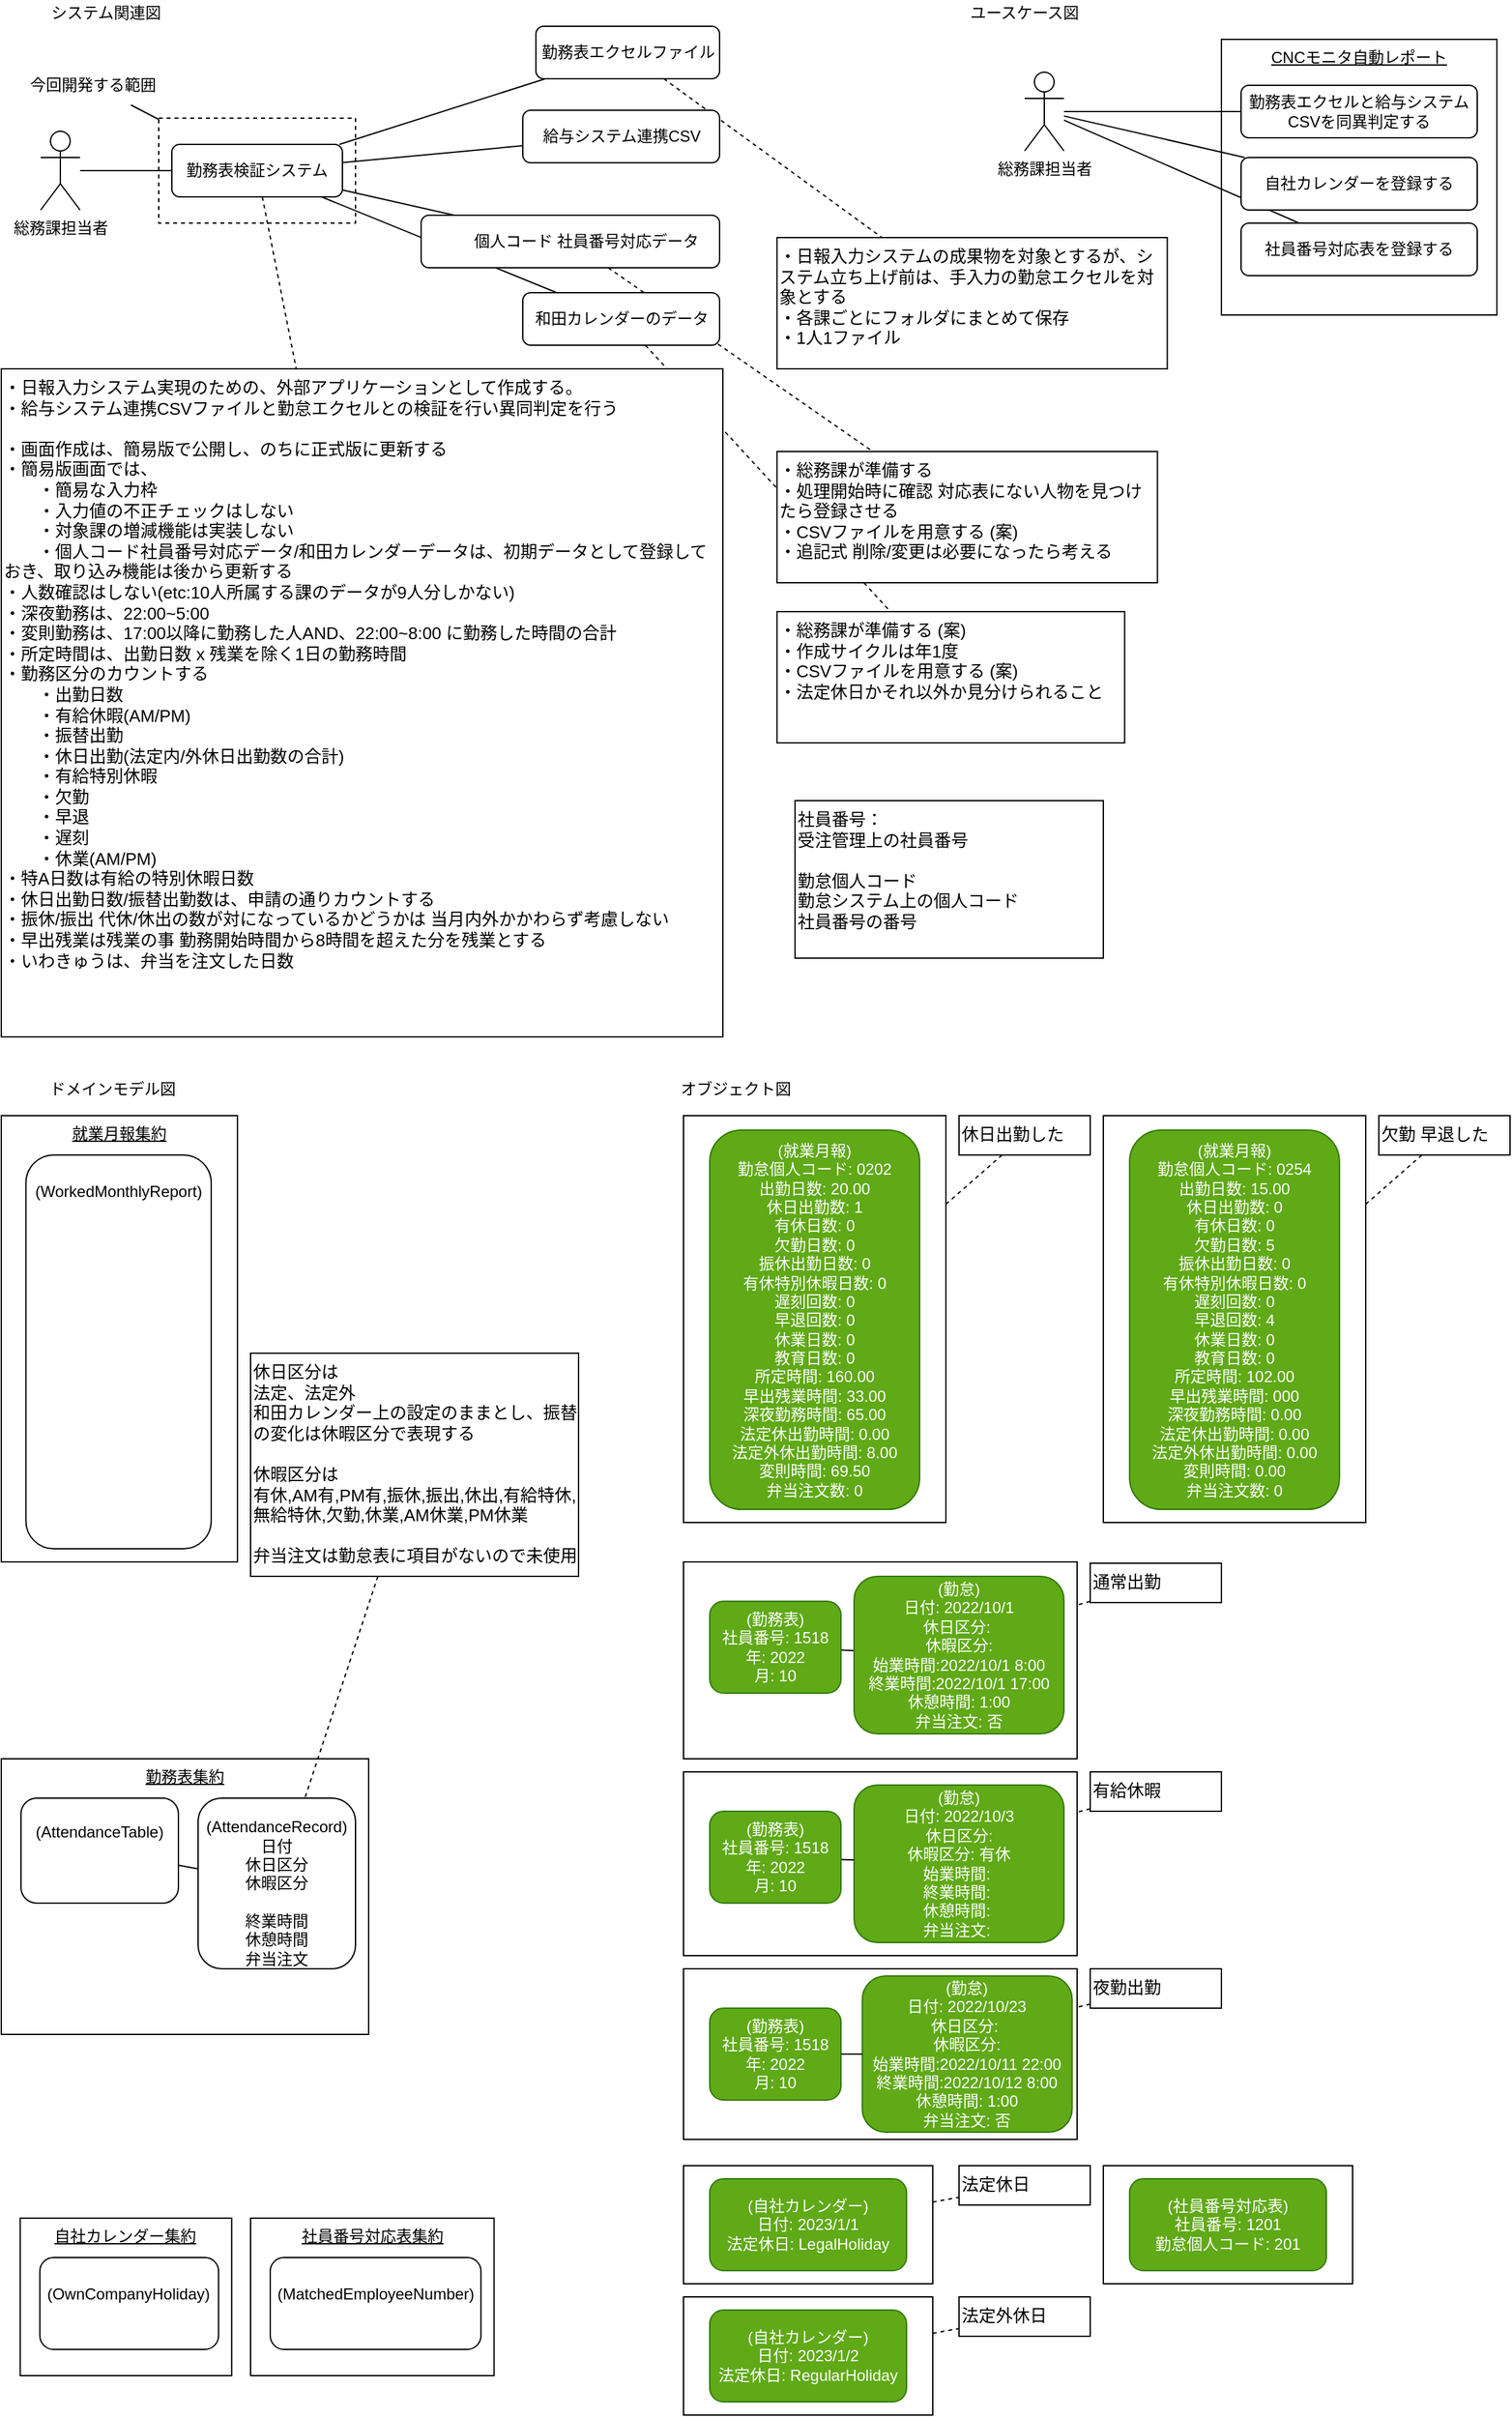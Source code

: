 <mxfile>
    <diagram id="RzdB1_ECVK01WcsdOi-J" name="sodo">
        <mxGraphModel dx="1374" dy="785" grid="1" gridSize="10" guides="1" tooltips="1" connect="1" arrows="1" fold="1" page="1" pageScale="1" pageWidth="1169" pageHeight="827" background="none" math="0" shadow="0">
            <root>
                <mxCell id="0"/>
                <mxCell id="1" parent="0"/>
                <mxCell id="539" value="&lt;u&gt;勤務表集約&lt;/u&gt;" style="rounded=0;whiteSpace=wrap;html=1;verticalAlign=top;" parent="1" vertex="1">
                    <mxGeometry x="10" y="1360" width="280" height="210" as="geometry"/>
                </mxCell>
                <mxCell id="534" value="" style="rounded=0;whiteSpace=wrap;html=1;fontSize=16;" parent="1" vertex="1">
                    <mxGeometry x="530" y="1370" width="300" height="140" as="geometry"/>
                </mxCell>
                <mxCell id="530" value="" style="rounded=0;whiteSpace=wrap;html=1;fontSize=16;" parent="1" vertex="1">
                    <mxGeometry x="530" y="1210" width="300" height="150" as="geometry"/>
                </mxCell>
                <mxCell id="IUCaD1viUXP5vsJWslPz-526" value="" style="rounded=0;whiteSpace=wrap;html=1;fontSize=16;" parent="1" vertex="1">
                    <mxGeometry x="530" y="870" width="200" height="310" as="geometry"/>
                </mxCell>
                <mxCell id="363" value="&lt;u&gt;就業月報集約&lt;/u&gt;" style="rounded=0;whiteSpace=wrap;html=1;verticalAlign=top;" parent="1" vertex="1">
                    <mxGeometry x="10" y="870" width="180" height="340" as="geometry"/>
                </mxCell>
                <mxCell id="240" value="&lt;u&gt;CNCモニタ自動レポート&lt;/u&gt;" style="rounded=0;whiteSpace=wrap;html=1;verticalAlign=top;" parent="1" vertex="1">
                    <mxGeometry x="940" y="50" width="210" height="210" as="geometry"/>
                </mxCell>
                <mxCell id="164" style="edgeStyle=none;html=1;fontColor=#FF0000;endArrow=none;endFill=0;dashed=1;startArrow=none;" parent="1" source="5" target="158" edge="1">
                    <mxGeometry relative="1" as="geometry"/>
                </mxCell>
                <mxCell id="459" style="edgeStyle=none;html=1;endArrow=none;endFill=0;" parent="1" source="5" target="451" edge="1">
                    <mxGeometry relative="1" as="geometry"/>
                </mxCell>
                <mxCell id="121" value="" style="rounded=0;whiteSpace=wrap;html=1;fillColor=none;dashed=1;" parent="1" vertex="1">
                    <mxGeometry x="130" y="110" width="150" height="80" as="geometry"/>
                </mxCell>
                <mxCell id="2" value="システム関連図" style="text;html=1;strokeColor=none;fillColor=none;align=center;verticalAlign=middle;whiteSpace=wrap;rounded=0;" parent="1" vertex="1">
                    <mxGeometry x="40" y="20" width="100" height="20" as="geometry"/>
                </mxCell>
                <mxCell id="248" style="edgeStyle=none;html=1;endArrow=none;endFill=0;" parent="1" source="5" target="249" edge="1">
                    <mxGeometry relative="1" as="geometry">
                        <mxPoint x="115" y="150" as="targetPoint"/>
                    </mxGeometry>
                </mxCell>
                <mxCell id="254" style="edgeStyle=none;html=1;fontColor=#009900;endArrow=none;endFill=0;" parent="1" source="5" target="253" edge="1">
                    <mxGeometry relative="1" as="geometry"/>
                </mxCell>
                <mxCell id="518" style="edgeStyle=none;html=1;endArrow=none;endFill=0;" parent="1" source="5" target="517" edge="1">
                    <mxGeometry relative="1" as="geometry"/>
                </mxCell>
                <mxCell id="524" style="edgeStyle=none;html=1;fontSize=13;fontColor=#FF0000;endArrow=none;endFill=0;" parent="1" source="5" target="523" edge="1">
                    <mxGeometry relative="1" as="geometry"/>
                </mxCell>
                <mxCell id="5" value="勤務表検証システム" style="rounded=1;whiteSpace=wrap;html=1;" parent="1" vertex="1">
                    <mxGeometry x="140" y="130" width="130" height="40" as="geometry"/>
                </mxCell>
                <mxCell id="21" value="ユースケース図" style="text;html=1;strokeColor=none;fillColor=none;align=center;verticalAlign=middle;whiteSpace=wrap;rounded=0;" parent="1" vertex="1">
                    <mxGeometry x="740" y="20" width="100" height="20" as="geometry"/>
                </mxCell>
                <mxCell id="33" value="ドメインモデル図" style="text;html=1;strokeColor=none;fillColor=none;align=center;verticalAlign=middle;whiteSpace=wrap;rounded=0;" parent="1" vertex="1">
                    <mxGeometry x="40" y="840" width="110" height="20" as="geometry"/>
                </mxCell>
                <mxCell id="123" style="edgeStyle=none;html=1;endArrow=none;endFill=0;" parent="1" source="122" target="121" edge="1">
                    <mxGeometry relative="1" as="geometry"/>
                </mxCell>
                <mxCell id="122" value="今回開発する範囲" style="text;html=1;strokeColor=none;fillColor=none;align=center;verticalAlign=middle;whiteSpace=wrap;rounded=0;" parent="1" vertex="1">
                    <mxGeometry x="10" y="70" width="140" height="30" as="geometry"/>
                </mxCell>
                <mxCell id="260" style="edgeStyle=none;html=1;fontColor=#009900;endArrow=none;endFill=0;" parent="1" source="238" target="259" edge="1">
                    <mxGeometry relative="1" as="geometry"/>
                </mxCell>
                <mxCell id="546" style="edgeStyle=none;html=1;endArrow=none;endFill=0;" parent="1" source="238" target="544" edge="1">
                    <mxGeometry relative="1" as="geometry"/>
                </mxCell>
                <mxCell id="547" style="edgeStyle=none;html=1;endArrow=none;endFill=0;" parent="1" source="238" target="545" edge="1">
                    <mxGeometry relative="1" as="geometry"/>
                </mxCell>
                <mxCell id="238" value="総務課担当者&lt;br&gt;" style="shape=umlActor;verticalLabelPosition=bottom;verticalAlign=top;html=1;outlineConnect=0;" parent="1" vertex="1">
                    <mxGeometry x="790" y="75" width="30" height="60" as="geometry"/>
                </mxCell>
                <mxCell id="249" value="総務課担当者" style="shape=umlActor;verticalLabelPosition=bottom;verticalAlign=top;html=1;outlineConnect=0;" parent="1" vertex="1">
                    <mxGeometry x="40" y="120" width="30" height="60" as="geometry"/>
                </mxCell>
                <mxCell id="520" style="edgeStyle=none;html=1;fontSize=12;endArrow=none;endFill=0;dashed=1;" parent="1" source="253" target="519" edge="1">
                    <mxGeometry relative="1" as="geometry"/>
                </mxCell>
                <mxCell id="259" value="勤務表エクセルと給与システムCSVを同異判定する" style="rounded=1;whiteSpace=wrap;html=1;" parent="1" vertex="1">
                    <mxGeometry x="955" y="85" width="180" height="40" as="geometry"/>
                </mxCell>
                <mxCell id="372" value="オブジェクト図" style="text;html=1;strokeColor=none;fillColor=none;align=center;verticalAlign=middle;whiteSpace=wrap;rounded=0;" parent="1" vertex="1">
                    <mxGeometry x="520" y="840" width="100" height="20" as="geometry"/>
                </mxCell>
                <mxCell id="522" style="edgeStyle=none;html=1;dashed=1;fontSize=12;endArrow=none;endFill=0;" parent="1" source="451" target="521" edge="1">
                    <mxGeometry relative="1" as="geometry"/>
                </mxCell>
                <mxCell id="451" value="勤務表エクセルファイル" style="rounded=1;whiteSpace=wrap;html=1;" parent="1" vertex="1">
                    <mxGeometry x="417.5" y="40" width="140" height="40" as="geometry"/>
                </mxCell>
                <mxCell id="465" value="(就業月報)&lt;br&gt;勤怠個人コード: 0202&lt;br&gt;出勤日数: 20.00&lt;br&gt;休日出勤数: 1&lt;br&gt;有休日数: 0&lt;br&gt;欠勤日数: 0&lt;br&gt;振休出勤日数: 0&lt;br&gt;有休特別休暇日数: 0&lt;br&gt;遅刻回数: 0&lt;br&gt;早退回数: 0&lt;br&gt;休業日数: 0&lt;br&gt;教育日数: 0&lt;br&gt;所定時間: 160.00&lt;br&gt;早出残業時間: 33.00&lt;br&gt;深夜勤務時間: 65.00&lt;br&gt;法定休出勤時間: 0.00&lt;br&gt;法定外休出勤時間: 8.00&lt;br&gt;変則時間: 69.50&lt;br&gt;弁当注文数: 0" style="rounded=1;whiteSpace=wrap;html=1;verticalAlign=middle;align=center;fillColor=#60a917;strokeColor=#2D7600;fontColor=#ffffff;" parent="1" vertex="1">
                    <mxGeometry x="550" y="881" width="160" height="289" as="geometry"/>
                </mxCell>
                <mxCell id="513" value="&lt;span style=&quot;color: rgb(255 , 255 , 255)&quot;&gt;&lt;u&gt;就業月報&lt;/u&gt;&lt;/span&gt;&lt;br&gt;(WorkedMonthlyReport&lt;span&gt;)&lt;/span&gt;&lt;br style=&quot;color: rgb(255 , 255 , 255)&quot;&gt;&lt;span style=&quot;color: rgb(255 , 255 , 255)&quot;&gt;勤怠個人コード&lt;/span&gt;&lt;br style=&quot;color: rgb(255 , 255 , 255)&quot;&gt;&lt;span style=&quot;color: rgb(255 , 255 , 255)&quot;&gt;出勤日数&lt;/span&gt;&lt;br style=&quot;color: rgb(255 , 255 , 255)&quot;&gt;&lt;span style=&quot;color: rgb(255 , 255 , 255)&quot;&gt;休日出勤数&lt;/span&gt;&lt;br style=&quot;color: rgb(255 , 255 , 255)&quot;&gt;&lt;span style=&quot;color: rgb(255 , 255 , 255)&quot;&gt;有休日数&lt;/span&gt;&lt;br style=&quot;color: rgb(255 , 255 , 255)&quot;&gt;&lt;span style=&quot;color: rgb(255 , 255 , 255)&quot;&gt;欠勤日数&lt;/span&gt;&lt;br style=&quot;color: rgb(255 , 255 , 255)&quot;&gt;&lt;span style=&quot;color: rgb(255 , 255 , 255)&quot;&gt;振休出勤日数&lt;/span&gt;&lt;br style=&quot;color: rgb(255 , 255 , 255)&quot;&gt;&lt;span style=&quot;color: rgb(255 , 255 , 255)&quot;&gt;有休特別休暇日数&lt;/span&gt;&lt;br style=&quot;color: rgb(255 , 255 , 255)&quot;&gt;&lt;span style=&quot;color: rgb(255 , 255 , 255)&quot;&gt;遅刻回数&lt;/span&gt;&lt;br style=&quot;color: rgb(255 , 255 , 255)&quot;&gt;&lt;span style=&quot;color: rgb(255 , 255 , 255)&quot;&gt;早退回数&lt;/span&gt;&lt;br style=&quot;color: rgb(255 , 255 , 255)&quot;&gt;&lt;span style=&quot;color: rgb(255 , 255 , 255)&quot;&gt;休業日数&lt;/span&gt;&lt;br style=&quot;color: rgb(255 , 255 , 255)&quot;&gt;&lt;span style=&quot;color: rgb(255 , 255 , 255)&quot;&gt;教育日数&lt;/span&gt;&lt;br style=&quot;color: rgb(255 , 255 , 255)&quot;&gt;&lt;span style=&quot;color: rgb(255 , 255 , 255)&quot;&gt;所定時間&lt;/span&gt;&lt;br style=&quot;color: rgb(255 , 255 , 255)&quot;&gt;&lt;span style=&quot;color: rgb(255 , 255 , 255)&quot;&gt;早出残業時間&lt;/span&gt;&lt;br style=&quot;color: rgb(255 , 255 , 255)&quot;&gt;&lt;span style=&quot;color: rgb(255 , 255 , 255)&quot;&gt;深夜勤務時間&lt;/span&gt;&lt;br style=&quot;color: rgb(255 , 255 , 255)&quot;&gt;&lt;span style=&quot;color: rgb(255 , 255 , 255)&quot;&gt;法定休出勤時間&lt;/span&gt;&lt;br style=&quot;color: rgb(255 , 255 , 255)&quot;&gt;&lt;span style=&quot;color: rgb(255 , 255 , 255)&quot;&gt;法定外休出勤時間&lt;/span&gt;&lt;br style=&quot;color: rgb(255 , 255 , 255)&quot;&gt;&lt;span style=&quot;color: rgb(255 , 255 , 255)&quot;&gt;変則時間&lt;/span&gt;&lt;br style=&quot;color: rgb(255 , 255 , 255)&quot;&gt;&lt;span style=&quot;color: rgb(255 , 255 , 255)&quot;&gt;弁当注文数&lt;/span&gt;" style="rounded=1;whiteSpace=wrap;html=1;verticalAlign=middle;align=center;" parent="1" vertex="1">
                    <mxGeometry x="28.76" y="900" width="141.24" height="300" as="geometry"/>
                </mxCell>
                <mxCell id="517" value="給与システム連携CSV" style="rounded=1;whiteSpace=wrap;html=1;" parent="1" vertex="1">
                    <mxGeometry x="407.5" y="104" width="150" height="40" as="geometry"/>
                </mxCell>
                <mxCell id="526" style="edgeStyle=none;html=1;fontSize=13;fontColor=#FF0000;endArrow=none;endFill=0;dashed=1;" parent="1" source="523" target="525" edge="1">
                    <mxGeometry relative="1" as="geometry"/>
                </mxCell>
                <mxCell id="523" value="&lt;span style=&quot;color: rgb(255 , 255 , 255)&quot;&gt;勤怠&lt;/span&gt;個人コード 社員番号対応データ" style="rounded=1;whiteSpace=wrap;html=1;" parent="1" vertex="1">
                    <mxGeometry x="330" y="184" width="227.5" height="40" as="geometry"/>
                </mxCell>
                <mxCell id="525" value="&lt;span style=&quot;font-size: 13px&quot;&gt;・総務課が準備する&lt;br&gt;&lt;/span&gt;・処理開始時に確認 対応表にない人物を見つけたら登録させる&lt;br&gt;&lt;span style=&quot;font-size: 13px&quot;&gt;・CSVファイルを用意する (案)&lt;br&gt;・追記式 削除/変更は必要になったら考える&lt;br style=&quot;font-size: 13px&quot;&gt;&lt;/span&gt;" style="rounded=0;whiteSpace=wrap;html=1;align=left;verticalAlign=top;fontSize=13;" parent="1" vertex="1">
                    <mxGeometry x="601.25" y="364" width="290" height="100" as="geometry"/>
                </mxCell>
                <mxCell id="519" value="&lt;span style=&quot;font-size: 13px&quot;&gt;・総務課が準備する&lt;/span&gt;&amp;nbsp;(案)&lt;span style=&quot;font-size: 13px&quot;&gt;&lt;br style=&quot;font-size: 13px&quot;&gt;・作成サイクルは年1度&lt;br style=&quot;font-size: 13px&quot;&gt;&lt;/span&gt;&lt;span style=&quot;font-size: 13px&quot;&gt;・CSVファイルを用意する (案)&lt;br&gt;・法定休日かそれ以外か見分けられること&lt;br style=&quot;font-size: 13px&quot;&gt;&lt;/span&gt;" style="rounded=0;whiteSpace=wrap;html=1;align=left;verticalAlign=top;fontSize=13;" parent="1" vertex="1">
                    <mxGeometry x="601.25" y="486" width="265" height="100" as="geometry"/>
                </mxCell>
                <mxCell id="253" value="和田カレンダーのデータ" style="rounded=1;whiteSpace=wrap;html=1;" parent="1" vertex="1">
                    <mxGeometry x="407.5" y="243" width="150" height="40" as="geometry"/>
                </mxCell>
                <mxCell id="158" value="&lt;span style=&quot;font-size: 13px&quot;&gt;・日報入力システム実現のための、外部アプリケーションとして作成する。&lt;br style=&quot;font-size: 13px&quot;&gt;&lt;/span&gt;&lt;span style=&quot;font-size: 13px&quot;&gt;・給与システム連携CSVファイルと勤怠エクセルとの検証を行い&lt;/span&gt;異同&lt;span style=&quot;font-size: 13px&quot;&gt;判定を行う&lt;br&gt;&lt;br&gt;・画面作成は、簡易版で公開し、のちに正式版に更新する&lt;br&gt;・簡易版画面では、&lt;br&gt;&lt;/span&gt;&lt;span&gt;&lt;/span&gt;　　・簡易な&lt;span style=&quot;font-size: 13px&quot;&gt;入力枠&lt;br&gt;&lt;span&gt;&lt;/span&gt;　　・入力値の不正チェックはしない&lt;br&gt;&lt;span&gt;&lt;/span&gt;　　・対象課の増減機能は実装しない&lt;br&gt;　　・個人コード社員番号対応データ/和田カレンダーデータは、初期データとして登録しておき、取り込み機能は後から更新する&lt;br&gt;・人数確認&lt;/span&gt;はしない&lt;span style=&quot;font-size: 13px&quot;&gt;(etc:10人所属する課のデータが9人分しかない)&lt;br&gt;・深夜勤務は、22:00~5:00&lt;br&gt;・変則勤務は、17:00以降に勤務した人AND、22:00~8:00 に勤務した時間の合計&lt;br&gt;・所定時間は、出勤日数 x 残業を除く1日の勤務時間&lt;br&gt;&lt;font&gt;・勤務区分のカウントする&lt;br&gt;　　・出勤日数&lt;br&gt;　　・有給休暇(AM/PM)&lt;br&gt;　　・振替出勤&lt;br&gt;　　・休日出勤(&lt;/font&gt;&lt;/span&gt;法定内/外休日出勤数の合計&lt;span style=&quot;font-size: 13px&quot;&gt;&lt;font&gt;)&lt;br&gt;　　・有給特別休暇&lt;br&gt;　　・欠勤&lt;br&gt;　　・早退&lt;br&gt;　　・遅刻&lt;br&gt;　　・休業&lt;/font&gt;&lt;/span&gt;(AM/PM)&lt;span style=&quot;font-size: 13px&quot;&gt;&lt;font&gt;&lt;br&gt;・特A日数は有給の特別休暇日数&lt;br&gt;・休日出勤日数/振替出勤数は、申請の通りカウントする&lt;br&gt;・振休/振出 代休/休出の数が対になっているかどうかは 当月内外かかわらず考慮しない&lt;br&gt;・早出残業は残業の事 勤務開始時間から8時間を超えた分を残業とする&lt;br&gt;・いわきゅうは、弁当を注文した日数&lt;/font&gt;&lt;br style=&quot;font-size: 13px&quot;&gt;&lt;/span&gt;" style="rounded=0;whiteSpace=wrap;html=1;align=left;verticalAlign=top;fontSize=13;fontColor=default;" parent="1" vertex="1">
                    <mxGeometry x="10" y="301" width="550" height="509" as="geometry"/>
                </mxCell>
                <mxCell id="521" value="&lt;span style=&quot;font-size: 13px;&quot;&gt;・日報入力システムの成果物を対象とするが、システム立ち上げ前は、手入力の勤怠エクセルを対象とする&lt;br style=&quot;font-size: 13px;&quot;&gt;&lt;/span&gt;・各課ごとにフォルダにまとめて保存&lt;br style=&quot;font-size: 13px;&quot;&gt;・1人1ファイル" style="rounded=0;whiteSpace=wrap;html=1;align=left;verticalAlign=top;fontSize=13;" parent="1" vertex="1">
                    <mxGeometry x="601.25" y="201" width="297.5" height="100" as="geometry"/>
                </mxCell>
                <mxCell id="IUCaD1viUXP5vsJWslPz-528" style="html=1;fontSize=16;dashed=1;endArrow=none;endFill=0;" parent="1" source="IUCaD1viUXP5vsJWslPz-527" target="IUCaD1viUXP5vsJWslPz-526" edge="1">
                    <mxGeometry relative="1" as="geometry"/>
                </mxCell>
                <mxCell id="IUCaD1viUXP5vsJWslPz-527" value="&lt;span style=&quot;font-size: 13px&quot;&gt;休日出勤した&lt;br style=&quot;font-size: 13px&quot;&gt;&lt;/span&gt;" style="rounded=0;whiteSpace=wrap;html=1;align=left;verticalAlign=top;fontSize=13;spacing=2;" parent="1" vertex="1">
                    <mxGeometry x="740" y="870" width="100" height="30" as="geometry"/>
                </mxCell>
                <mxCell id="IUCaD1viUXP5vsJWslPz-529" value="&lt;span style=&quot;font-size: 13px&quot;&gt;欠勤 早退した&lt;br style=&quot;font-size: 13px&quot;&gt;&lt;/span&gt;" style="rounded=0;whiteSpace=wrap;html=1;align=left;verticalAlign=top;fontSize=13;spacing=2;" parent="1" vertex="1">
                    <mxGeometry x="1060" y="870" width="100" height="30" as="geometry"/>
                </mxCell>
                <mxCell id="IUCaD1viUXP5vsJWslPz-530" value="" style="rounded=0;whiteSpace=wrap;html=1;fontSize=16;" parent="1" vertex="1">
                    <mxGeometry x="850" y="870" width="200" height="310" as="geometry"/>
                </mxCell>
                <mxCell id="IUCaD1viUXP5vsJWslPz-531" value="(就業月報)&lt;br&gt;勤怠個人コード: 0254&lt;br&gt;出勤日数: 15.00&lt;br&gt;休日出勤数: 0&lt;br&gt;有休日数: 0&lt;br&gt;欠勤日数: 5&lt;br&gt;振休出勤日数: 0&lt;br&gt;有休特別休暇日数: 0&lt;br&gt;遅刻回数: 0&lt;br&gt;早退回数: 4&lt;br&gt;休業日数: 0&lt;br&gt;教育日数: 0&lt;br&gt;所定時間: 102.00&lt;br&gt;早出残業時間: 000&lt;br&gt;深夜勤務時間: 0.00&lt;br&gt;法定休出勤時間: 0.00&lt;br&gt;法定外休出勤時間: 0.00&lt;br&gt;変則時間: 0.00&lt;br&gt;弁当注文数: 0" style="rounded=1;whiteSpace=wrap;html=1;verticalAlign=middle;align=center;fillColor=#60a917;strokeColor=#2D7600;fontColor=#ffffff;" parent="1" vertex="1">
                    <mxGeometry x="870" y="881" width="160" height="289" as="geometry"/>
                </mxCell>
                <mxCell id="IUCaD1viUXP5vsJWslPz-532" style="html=1;fontSize=16;dashed=1;endArrow=none;endFill=0;" parent="1" source="IUCaD1viUXP5vsJWslPz-529" target="IUCaD1viUXP5vsJWslPz-530" edge="1">
                    <mxGeometry relative="1" as="geometry"/>
                </mxCell>
                <mxCell id="553" style="edgeStyle=none;html=1;endArrow=none;endFill=0;" parent="1" source="527" target="551" edge="1">
                    <mxGeometry relative="1" as="geometry"/>
                </mxCell>
                <mxCell id="527" value="&lt;font color=&quot;#ffffff&quot;&gt;&lt;u&gt;勤務表&lt;/u&gt;&lt;/font&gt;&lt;br&gt;(AttendanceTable&lt;span&gt;)&lt;/span&gt;&lt;br style=&quot;color: rgb(255 , 255 , 255)&quot;&gt;&lt;span style=&quot;color: rgb(255 , 255 , 255)&quot;&gt;社員番号&lt;br&gt;年&lt;br&gt;月&lt;/span&gt;" style="rounded=1;whiteSpace=wrap;html=1;verticalAlign=middle;align=center;" parent="1" vertex="1">
                    <mxGeometry x="25" y="1390" width="120" height="80" as="geometry"/>
                </mxCell>
                <mxCell id="557" style="edgeStyle=none;html=1;endArrow=none;endFill=0;" parent="1" source="528" target="555" edge="1">
                    <mxGeometry relative="1" as="geometry"/>
                </mxCell>
                <mxCell id="528" value="(勤務表)&lt;br&gt;社員番号: 1518&lt;br&gt;年: 2022&lt;br&gt;月: 10" style="rounded=1;whiteSpace=wrap;html=1;verticalAlign=middle;align=center;fillColor=#60a917;strokeColor=#2D7600;fontColor=#ffffff;" parent="1" vertex="1">
                    <mxGeometry x="550" y="1240" width="100" height="70" as="geometry"/>
                </mxCell>
                <mxCell id="533" style="edgeStyle=none;html=1;dashed=1;endArrow=none;endFill=0;" parent="1" source="531" target="530" edge="1">
                    <mxGeometry relative="1" as="geometry"/>
                </mxCell>
                <mxCell id="531" value="&lt;span style=&quot;font-size: 13px&quot;&gt;通常出勤&lt;br style=&quot;font-size: 13px&quot;&gt;&lt;/span&gt;" style="rounded=0;whiteSpace=wrap;html=1;align=left;verticalAlign=top;fontSize=13;spacing=2;" parent="1" vertex="1">
                    <mxGeometry x="840" y="1211" width="100" height="30" as="geometry"/>
                </mxCell>
                <mxCell id="535" style="edgeStyle=none;html=1;dashed=1;endArrow=none;endFill=0;" parent="1" source="536" target="534" edge="1">
                    <mxGeometry relative="1" as="geometry"/>
                </mxCell>
                <mxCell id="536" value="&lt;span style=&quot;font-size: 13px&quot;&gt;有給休暇&lt;br style=&quot;font-size: 13px&quot;&gt;&lt;/span&gt;" style="rounded=0;whiteSpace=wrap;html=1;align=left;verticalAlign=top;fontSize=13;spacing=2;" parent="1" vertex="1">
                    <mxGeometry x="840" y="1370" width="100" height="30" as="geometry"/>
                </mxCell>
                <mxCell id="538" style="edgeStyle=none;html=1;dashed=1;endArrow=none;endFill=0;" parent="1" source="537" target="551" edge="1">
                    <mxGeometry relative="1" as="geometry"/>
                </mxCell>
                <mxCell id="537" value="休日区分は&lt;br&gt;法定、法定外&lt;br&gt;和田カレンダー上の設定のままとし、振替の変化は休暇区分で表現する&lt;br&gt;&lt;br&gt;休暇区分は&lt;br&gt;有休,AM有,PM有,振休,振出,休出,有給特休,無給特休,欠勤,休業,AM休業,PM休業&lt;br&gt;&lt;br&gt;弁当注文は勤怠表に項目がないので未使用" style="rounded=0;whiteSpace=wrap;html=1;align=left;verticalAlign=top;fontSize=13;spacing=2;" parent="1" vertex="1">
                    <mxGeometry x="200" y="1051" width="250" height="170" as="geometry"/>
                </mxCell>
                <mxCell id="541" value="社員番号：&lt;br&gt;受注管理上の社員番号&lt;br&gt;&lt;br&gt;勤怠個人コード&lt;br&gt;勤怠システム上の個人コード&lt;br&gt;社員番号の番号" style="rounded=0;whiteSpace=wrap;html=1;align=left;verticalAlign=top;fontSize=13;spacing=2;" parent="1" vertex="1">
                    <mxGeometry x="615" y="630" width="235" height="120" as="geometry"/>
                </mxCell>
                <mxCell id="542" value="&lt;u&gt;自社カレンダー集約&lt;/u&gt;" style="rounded=0;whiteSpace=wrap;html=1;verticalAlign=top;" parent="1" vertex="1">
                    <mxGeometry x="24.38" y="1710" width="161.24" height="120" as="geometry"/>
                </mxCell>
                <mxCell id="543" value="&lt;font color=&quot;#ffffff&quot;&gt;&lt;u&gt;自社カレンダー&lt;/u&gt;&lt;/font&gt;&lt;br&gt;(OwnCompanyHoliday&lt;span&gt;)&lt;/span&gt;&lt;br style=&quot;color: rgb(255 , 255 , 255)&quot;&gt;&lt;span style=&quot;color: rgb(255 , 255 , 255)&quot;&gt;日付&lt;br&gt;法定休日&lt;br&gt;&lt;/span&gt;" style="rounded=1;whiteSpace=wrap;html=1;verticalAlign=middle;align=center;" parent="1" vertex="1">
                    <mxGeometry x="39.38" y="1740" width="136.24" height="70" as="geometry"/>
                </mxCell>
                <mxCell id="544" value="自社カレンダーを登録する" style="rounded=1;whiteSpace=wrap;html=1;" parent="1" vertex="1">
                    <mxGeometry x="955" y="140" width="180" height="40" as="geometry"/>
                </mxCell>
                <mxCell id="545" value="社員番号対応表を登録する" style="rounded=1;whiteSpace=wrap;html=1;" parent="1" vertex="1">
                    <mxGeometry x="955" y="190" width="180" height="40" as="geometry"/>
                </mxCell>
                <mxCell id="548" value="&lt;u&gt;社員番号対応表集約&lt;/u&gt;" style="rounded=0;whiteSpace=wrap;html=1;verticalAlign=top;" parent="1" vertex="1">
                    <mxGeometry x="200" y="1710" width="185.62" height="120" as="geometry"/>
                </mxCell>
                <mxCell id="549" value="&lt;font color=&quot;#ffffff&quot;&gt;&lt;u&gt;社員番号対応表&lt;/u&gt;&lt;/font&gt;&lt;br&gt;(MatchedEmployeeNumber&lt;span&gt;)&lt;/span&gt;&lt;br style=&quot;color: rgb(255 , 255 , 255)&quot;&gt;&lt;span style=&quot;color: rgb(255 , 255 , 255)&quot;&gt;社員番号&lt;br&gt;勤怠個人コード&lt;br&gt;&lt;/span&gt;" style="rounded=1;whiteSpace=wrap;html=1;verticalAlign=middle;align=center;" parent="1" vertex="1">
                    <mxGeometry x="215" y="1740" width="160.62" height="70" as="geometry"/>
                </mxCell>
                <mxCell id="551" value="&lt;span style=&quot;color: rgb(255 , 255 , 255)&quot;&gt;&lt;u&gt;勤怠&lt;/u&gt;&lt;/span&gt;&lt;br&gt;(AttendanceRecord&lt;span&gt;)&lt;/span&gt;&lt;br style=&quot;color: rgb(255 , 255 , 255)&quot;&gt;日付&lt;br&gt;休日区分&lt;br&gt;休暇区分&lt;br style=&quot;color: rgb(255 , 255 , 255)&quot;&gt;&lt;font color=&quot;#ffffff&quot;&gt;始業時間&lt;br&gt;&lt;/font&gt;終業時間&lt;br&gt;休憩時間&lt;br&gt;弁当注文" style="rounded=1;whiteSpace=wrap;html=1;verticalAlign=middle;align=center;" parent="1" vertex="1">
                    <mxGeometry x="160" y="1390" width="120" height="130" as="geometry"/>
                </mxCell>
                <mxCell id="554" value="(勤怠)&lt;br&gt;日付: 2022/10/3&lt;br&gt;休日区分:&lt;br&gt;休暇区分: 有休&lt;br&gt;始業時間:&amp;nbsp;&lt;br&gt;終業時間:&amp;nbsp;&lt;br&gt;休憩時間:&amp;nbsp;&lt;br&gt;弁当注文:&amp;nbsp;" style="rounded=1;whiteSpace=wrap;html=1;verticalAlign=middle;align=center;fillColor=#60a917;strokeColor=#2D7600;fontColor=#ffffff;" parent="1" vertex="1">
                    <mxGeometry x="660" y="1380" width="160" height="120" as="geometry"/>
                </mxCell>
                <mxCell id="555" value="(勤怠)&lt;br&gt;日付: 2022/10/1&lt;br&gt;休日区分:&amp;nbsp;&lt;br&gt;休暇区分:&lt;br&gt;始業時間:2022/10/1&amp;nbsp;8:00&lt;br&gt;終業時間:2022/10/1&amp;nbsp;17:00&lt;br&gt;休憩時間: 1:00&lt;br&gt;弁当注文: 否" style="rounded=1;whiteSpace=wrap;html=1;verticalAlign=middle;align=center;fillColor=#60a917;strokeColor=#2D7600;fontColor=#ffffff;" parent="1" vertex="1">
                    <mxGeometry x="660" y="1221" width="160" height="120" as="geometry"/>
                </mxCell>
                <mxCell id="558" style="edgeStyle=none;html=1;endArrow=none;endFill=0;" parent="1" source="556" target="554" edge="1">
                    <mxGeometry relative="1" as="geometry"/>
                </mxCell>
                <mxCell id="556" value="(勤務表)&lt;br&gt;社員番号: 1518&lt;br&gt;年: 2022&lt;br&gt;月: 10" style="rounded=1;whiteSpace=wrap;html=1;verticalAlign=middle;align=center;fillColor=#60a917;strokeColor=#2D7600;fontColor=#ffffff;" parent="1" vertex="1">
                    <mxGeometry x="550" y="1400" width="100" height="70" as="geometry"/>
                </mxCell>
                <mxCell id="560" value="" style="rounded=0;whiteSpace=wrap;html=1;fontSize=16;" parent="1" vertex="1">
                    <mxGeometry x="530" y="1520" width="300" height="130" as="geometry"/>
                </mxCell>
                <mxCell id="561" value="(勤怠)&lt;br&gt;日付: 2022/10/23&lt;br&gt;休日区分:&amp;nbsp;&lt;br&gt;休暇区分:&lt;br&gt;始業時間:2022/10/11&amp;nbsp;22:00&lt;br&gt;終業時間:2022/10/12 8:00&lt;br&gt;休憩時間: 1:00&lt;br&gt;弁当注文: 否" style="rounded=1;whiteSpace=wrap;html=1;verticalAlign=middle;align=center;fillColor=#60a917;strokeColor=#2D7600;fontColor=#ffffff;" parent="1" vertex="1">
                    <mxGeometry x="666.25" y="1525.5" width="160" height="119" as="geometry"/>
                </mxCell>
                <mxCell id="565" style="edgeStyle=none;html=1;endArrow=none;endFill=0;" parent="1" source="562" target="561" edge="1">
                    <mxGeometry relative="1" as="geometry"/>
                </mxCell>
                <mxCell id="562" value="(勤務表)&lt;br&gt;社員番号: 1518&lt;br&gt;年: 2022&lt;br&gt;月: 10" style="rounded=1;whiteSpace=wrap;html=1;verticalAlign=middle;align=center;fillColor=#60a917;strokeColor=#2D7600;fontColor=#ffffff;" parent="1" vertex="1">
                    <mxGeometry x="550" y="1550" width="100" height="70" as="geometry"/>
                </mxCell>
                <mxCell id="564" style="edgeStyle=none;html=1;endArrow=none;endFill=0;dashed=1;" parent="1" source="563" target="560" edge="1">
                    <mxGeometry relative="1" as="geometry"/>
                </mxCell>
                <mxCell id="563" value="&lt;span style=&quot;font-size: 13px&quot;&gt;夜勤出勤&lt;br style=&quot;font-size: 13px&quot;&gt;&lt;/span&gt;" style="rounded=0;whiteSpace=wrap;html=1;align=left;verticalAlign=top;fontSize=13;spacing=2;" parent="1" vertex="1">
                    <mxGeometry x="840" y="1520" width="100" height="30" as="geometry"/>
                </mxCell>
                <mxCell id="566" style="edgeStyle=none;html=1;endArrow=none;endFill=0;dashed=1;" parent="1" source="567" target="569" edge="1">
                    <mxGeometry relative="1" as="geometry"/>
                </mxCell>
                <mxCell id="567" value="" style="rounded=0;whiteSpace=wrap;html=1;fontSize=16;" parent="1" vertex="1">
                    <mxGeometry x="530" y="1670" width="190" height="90" as="geometry"/>
                </mxCell>
                <mxCell id="568" value="(自社カレンダー)&lt;br&gt;日付: 2023/1/1&lt;br&gt;法定休日:&amp;nbsp;LegalHoliday" style="rounded=1;whiteSpace=wrap;html=1;verticalAlign=middle;align=center;fillColor=#60a917;strokeColor=#2D7600;fontColor=#ffffff;" parent="1" vertex="1">
                    <mxGeometry x="550" y="1680" width="150" height="70" as="geometry"/>
                </mxCell>
                <mxCell id="569" value="&lt;span style=&quot;font-size: 13px&quot;&gt;法定休日&lt;br style=&quot;font-size: 13px&quot;&gt;&lt;/span&gt;" style="rounded=0;whiteSpace=wrap;html=1;align=left;verticalAlign=top;fontSize=13;spacing=2;" parent="1" vertex="1">
                    <mxGeometry x="740" y="1670" width="100" height="30" as="geometry"/>
                </mxCell>
                <mxCell id="570" style="edgeStyle=none;html=1;endArrow=none;endFill=0;dashed=1;" parent="1" source="571" target="573" edge="1">
                    <mxGeometry relative="1" as="geometry"/>
                </mxCell>
                <mxCell id="571" value="" style="rounded=0;whiteSpace=wrap;html=1;fontSize=16;" parent="1" vertex="1">
                    <mxGeometry x="530" y="1770" width="190" height="90" as="geometry"/>
                </mxCell>
                <mxCell id="572" value="(自社カレンダー)&lt;br&gt;日付: 2023/1/2&lt;br&gt;法定休日:&amp;nbsp;RegularHoliday" style="rounded=1;whiteSpace=wrap;html=1;verticalAlign=middle;align=center;fillColor=#60a917;strokeColor=#2D7600;fontColor=#ffffff;" parent="1" vertex="1">
                    <mxGeometry x="550" y="1780" width="150" height="70" as="geometry"/>
                </mxCell>
                <mxCell id="573" value="&lt;span style=&quot;font-size: 13px&quot;&gt;法定外休日&lt;br style=&quot;font-size: 13px&quot;&gt;&lt;/span&gt;" style="rounded=0;whiteSpace=wrap;html=1;align=left;verticalAlign=top;fontSize=13;spacing=2;" parent="1" vertex="1">
                    <mxGeometry x="740" y="1770" width="100" height="30" as="geometry"/>
                </mxCell>
                <mxCell id="575" value="" style="rounded=0;whiteSpace=wrap;html=1;fontSize=16;" parent="1" vertex="1">
                    <mxGeometry x="850" y="1670" width="190" height="90" as="geometry"/>
                </mxCell>
                <mxCell id="576" value="(社員番号対応表)&lt;br&gt;社員番号: 1201&lt;br&gt;勤怠個人コード:&amp;nbsp;201" style="rounded=1;whiteSpace=wrap;html=1;verticalAlign=middle;align=center;fillColor=#60a917;strokeColor=#2D7600;fontColor=#ffffff;" parent="1" vertex="1">
                    <mxGeometry x="870" y="1680" width="150" height="70" as="geometry"/>
                </mxCell>
            </root>
        </mxGraphModel>
    </diagram>
    <diagram id="GC2mZp-eliTmwVE0-EQn" name="タイミング図">
        <mxGraphModel dx="1374" dy="544" grid="1" gridSize="10" guides="1" tooltips="1" connect="1" arrows="1" fold="1" page="1" pageScale="1" pageWidth="1169" pageHeight="827" math="0" shadow="0">
            <root>
                <mxCell id="uFFxeDsAcsZEt6mVLsAy-0"/>
                <mxCell id="uFFxeDsAcsZEt6mVLsAy-1" parent="uFFxeDsAcsZEt6mVLsAy-0"/>
                <mxCell id="cWa9Pjb9JkdC5c4ndMY4-25" style="edgeStyle=orthogonalEdgeStyle;html=1;fontSize=16;fontColor=default;endArrow=classic;endFill=1;" parent="uFFxeDsAcsZEt6mVLsAy-1" source="cWa9Pjb9JkdC5c4ndMY4-1" target="cWa9Pjb9JkdC5c4ndMY4-4" edge="1">
                    <mxGeometry relative="1" as="geometry"/>
                </mxCell>
                <mxCell id="cWa9Pjb9JkdC5c4ndMY4-1" value="勤怠エクセル作成" style="shape=note2;boundedLbl=1;whiteSpace=wrap;html=1;size=25;verticalAlign=top;align=center;fontSize=16;fontColor=default;" parent="uFFxeDsAcsZEt6mVLsAy-1" vertex="1">
                    <mxGeometry x="270" y="40" width="90" height="110" as="geometry"/>
                </mxCell>
                <mxCell id="cWa9Pjb9JkdC5c4ndMY4-2" value="社員" style="text;html=1;strokeColor=none;fillColor=none;align=center;verticalAlign=middle;whiteSpace=wrap;rounded=0;fontSize=16;fontColor=default;" parent="uFFxeDsAcsZEt6mVLsAy-1" vertex="1">
                    <mxGeometry x="30" y="80" width="160" height="30" as="geometry"/>
                </mxCell>
                <mxCell id="cWa9Pjb9JkdC5c4ndMY4-3" value="今回のソフト" style="text;html=1;strokeColor=none;fillColor=none;align=center;verticalAlign=middle;whiteSpace=wrap;rounded=0;fontSize=16;fontColor=default;" parent="uFFxeDsAcsZEt6mVLsAy-1" vertex="1">
                    <mxGeometry x="40" y="280" width="160" height="30" as="geometry"/>
                </mxCell>
                <mxCell id="cWa9Pjb9JkdC5c4ndMY4-26" style="edgeStyle=orthogonalEdgeStyle;html=1;fontSize=16;fontColor=default;endArrow=classic;endFill=1;entryX=0.5;entryY=0;entryDx=0;entryDy=0;" parent="uFFxeDsAcsZEt6mVLsAy-1" source="cWa9Pjb9JkdC5c4ndMY4-4" target="cWa9Pjb9JkdC5c4ndMY4-29" edge="1">
                    <mxGeometry relative="1" as="geometry">
                        <mxPoint x="740" y="500" as="targetPoint"/>
                    </mxGeometry>
                </mxCell>
                <mxCell id="cWa9Pjb9JkdC5c4ndMY4-32" value="一致した場合" style="edgeLabel;html=1;align=center;verticalAlign=middle;resizable=0;points=[];fontSize=16;fontColor=default;" parent="cWa9Pjb9JkdC5c4ndMY4-26" vertex="1" connectable="0">
                    <mxGeometry x="-0.47" relative="1" as="geometry">
                        <mxPoint x="-1" as="offset"/>
                    </mxGeometry>
                </mxCell>
                <mxCell id="xza8FR8Zr-br7byPEPtf-0" style="edgeStyle=orthogonalEdgeStyle;html=1;entryX=0;entryY=0.5;entryDx=0;entryDy=0;entryPerimeter=0;" parent="uFFxeDsAcsZEt6mVLsAy-1" source="cWa9Pjb9JkdC5c4ndMY4-4" target="cWa9Pjb9JkdC5c4ndMY4-6" edge="1">
                    <mxGeometry relative="1" as="geometry">
                        <Array as="points">
                            <mxPoint x="310" y="290"/>
                            <mxPoint x="310" y="525"/>
                        </Array>
                    </mxGeometry>
                </mxCell>
                <mxCell id="xza8FR8Zr-br7byPEPtf-1" value="一致しなかった場合" style="edgeLabel;html=1;align=center;verticalAlign=middle;resizable=0;points=[];fontSize=16;" parent="xza8FR8Zr-br7byPEPtf-0" vertex="1" connectable="0">
                    <mxGeometry x="-0.789" relative="1" as="geometry">
                        <mxPoint x="-43" as="offset"/>
                    </mxGeometry>
                </mxCell>
                <mxCell id="xza8FR8Zr-br7byPEPtf-2" value="タイムレコーダーかCSVを直す" style="edgeLabel;html=1;align=center;verticalAlign=middle;resizable=0;points=[];fontSize=16;" parent="xza8FR8Zr-br7byPEPtf-0" vertex="1" connectable="0">
                    <mxGeometry x="0.115" relative="1" as="geometry">
                        <mxPoint x="160" y="-44" as="offset"/>
                    </mxGeometry>
                </mxCell>
                <mxCell id="cWa9Pjb9JkdC5c4ndMY4-4" value="比較" style="rounded=1;whiteSpace=wrap;html=1;fontSize=16;fontColor=default;" parent="uFFxeDsAcsZEt6mVLsAy-1" vertex="1">
                    <mxGeometry x="590" y="260" width="120" height="60" as="geometry"/>
                </mxCell>
                <mxCell id="cWa9Pjb9JkdC5c4ndMY4-5" value="タイムレコーダーのアプリケーション" style="text;html=1;strokeColor=none;fillColor=none;align=center;verticalAlign=middle;whiteSpace=wrap;rounded=0;fontSize=16;fontColor=default;" parent="uFFxeDsAcsZEt6mVLsAy-1" vertex="1">
                    <mxGeometry x="40" y="490" width="160" height="70" as="geometry"/>
                </mxCell>
                <mxCell id="cWa9Pjb9JkdC5c4ndMY4-30" style="edgeStyle=orthogonalEdgeStyle;html=1;entryX=0;entryY=0.5;entryDx=0;entryDy=0;fontSize=16;fontColor=default;endArrow=classic;endFill=1;exitX=0;exitY=0;exitDx=90;exitDy=67.5;exitPerimeter=0;" parent="uFFxeDsAcsZEt6mVLsAy-1" source="cWa9Pjb9JkdC5c4ndMY4-6" target="cWa9Pjb9JkdC5c4ndMY4-29" edge="1">
                    <mxGeometry relative="1" as="geometry"/>
                </mxCell>
                <mxCell id="cWa9Pjb9JkdC5c4ndMY4-6" value="CSV作成" style="shape=note2;boundedLbl=1;whiteSpace=wrap;html=1;size=25;verticalAlign=top;align=center;fontSize=16;fontColor=default;" parent="uFFxeDsAcsZEt6mVLsAy-1" vertex="1">
                    <mxGeometry x="430" y="470" width="90" height="110" as="geometry"/>
                </mxCell>
                <mxCell id="cWa9Pjb9JkdC5c4ndMY4-9" value="給与のシステム" style="text;html=1;strokeColor=none;fillColor=none;align=center;verticalAlign=middle;whiteSpace=wrap;rounded=0;fontSize=16;fontColor=default;" parent="uFFxeDsAcsZEt6mVLsAy-1" vertex="1">
                    <mxGeometry x="40" y="710" width="160" height="70" as="geometry"/>
                </mxCell>
                <mxCell id="cWa9Pjb9JkdC5c4ndMY4-10" value="取込" style="rounded=1;whiteSpace=wrap;html=1;fontSize=16;fontColor=default;" parent="uFFxeDsAcsZEt6mVLsAy-1" vertex="1">
                    <mxGeometry x="810" y="715" width="120" height="60" as="geometry"/>
                </mxCell>
                <mxCell id="cWa9Pjb9JkdC5c4ndMY4-12" value="" style="endArrow=none;html=1;fontSize=16;fontColor=default;" parent="uFFxeDsAcsZEt6mVLsAy-1" edge="1">
                    <mxGeometry width="50" height="50" relative="1" as="geometry">
                        <mxPoint x="20" y="210" as="sourcePoint"/>
                        <mxPoint x="1140" y="210" as="targetPoint"/>
                    </mxGeometry>
                </mxCell>
                <mxCell id="cWa9Pjb9JkdC5c4ndMY4-13" value="" style="endArrow=none;html=1;fontSize=16;fontColor=default;" parent="uFFxeDsAcsZEt6mVLsAy-1" edge="1">
                    <mxGeometry width="50" height="50" relative="1" as="geometry">
                        <mxPoint x="20" y="400" as="sourcePoint"/>
                        <mxPoint x="1140" y="400" as="targetPoint"/>
                    </mxGeometry>
                </mxCell>
                <mxCell id="cWa9Pjb9JkdC5c4ndMY4-14" value="" style="endArrow=none;html=1;fontSize=16;fontColor=default;" parent="uFFxeDsAcsZEt6mVLsAy-1" edge="1">
                    <mxGeometry width="50" height="50" relative="1" as="geometry">
                        <mxPoint x="20" y="650" as="sourcePoint"/>
                        <mxPoint x="1140" y="650" as="targetPoint"/>
                    </mxGeometry>
                </mxCell>
                <mxCell id="cWa9Pjb9JkdC5c4ndMY4-17" value="" style="endArrow=none;dashed=1;html=1;dashPattern=1 3;strokeWidth=2;fontSize=16;fontColor=default;" parent="uFFxeDsAcsZEt6mVLsAy-1" edge="1">
                    <mxGeometry width="50" height="50" relative="1" as="geometry">
                        <mxPoint x="220" y="810" as="sourcePoint"/>
                        <mxPoint x="220" y="10.0" as="targetPoint"/>
                    </mxGeometry>
                </mxCell>
                <mxCell id="cWa9Pjb9JkdC5c4ndMY4-18" value="" style="endArrow=none;dashed=1;html=1;dashPattern=1 3;strokeWidth=2;fontSize=16;fontColor=default;" parent="uFFxeDsAcsZEt6mVLsAy-1" edge="1">
                    <mxGeometry width="50" height="50" relative="1" as="geometry">
                        <mxPoint x="390" y="810" as="sourcePoint"/>
                        <mxPoint x="390" y="10.0" as="targetPoint"/>
                    </mxGeometry>
                </mxCell>
                <mxCell id="cWa9Pjb9JkdC5c4ndMY4-19" value="" style="endArrow=none;dashed=1;html=1;dashPattern=1 3;strokeWidth=2;fontSize=16;fontColor=default;" parent="uFFxeDsAcsZEt6mVLsAy-1" edge="1">
                    <mxGeometry width="50" height="50" relative="1" as="geometry">
                        <mxPoint x="560" y="810" as="sourcePoint"/>
                        <mxPoint x="560" y="10.0" as="targetPoint"/>
                    </mxGeometry>
                </mxCell>
                <mxCell id="cWa9Pjb9JkdC5c4ndMY4-7" style="edgeStyle=orthogonalEdgeStyle;html=1;fontSize=16;fontColor=default;endArrow=classic;endFill=1;" parent="uFFxeDsAcsZEt6mVLsAy-1" source="cWa9Pjb9JkdC5c4ndMY4-6" target="cWa9Pjb9JkdC5c4ndMY4-4" edge="1">
                    <mxGeometry relative="1" as="geometry"/>
                </mxCell>
                <mxCell id="cWa9Pjb9JkdC5c4ndMY4-28" value="" style="endArrow=none;dashed=1;html=1;dashPattern=1 3;strokeWidth=2;fontSize=16;fontColor=default;" parent="uFFxeDsAcsZEt6mVLsAy-1" edge="1">
                    <mxGeometry width="50" height="50" relative="1" as="geometry">
                        <mxPoint x="750" y="800" as="sourcePoint"/>
                        <mxPoint x="750" y="1.137e-13" as="targetPoint"/>
                    </mxGeometry>
                </mxCell>
                <mxCell id="cWa9Pjb9JkdC5c4ndMY4-31" style="edgeStyle=orthogonalEdgeStyle;html=1;fontSize=16;fontColor=default;endArrow=classic;endFill=1;" parent="uFFxeDsAcsZEt6mVLsAy-1" source="cWa9Pjb9JkdC5c4ndMY4-29" target="cWa9Pjb9JkdC5c4ndMY4-10" edge="1">
                    <mxGeometry relative="1" as="geometry"/>
                </mxCell>
                <mxCell id="cWa9Pjb9JkdC5c4ndMY4-29" value="" style="rhombus;whiteSpace=wrap;html=1;fontSize=16;fontColor=default;" parent="uFFxeDsAcsZEt6mVLsAy-1" vertex="1">
                    <mxGeometry x="830" y="520" width="80" height="80" as="geometry"/>
                </mxCell>
                <mxCell id="cWa9Pjb9JkdC5c4ndMY4-33" value="2022/11/16時点のフロー" style="text;html=1;strokeColor=none;fillColor=none;align=center;verticalAlign=middle;whiteSpace=wrap;rounded=0;fontSize=16;fontColor=default;" parent="uFFxeDsAcsZEt6mVLsAy-1" vertex="1">
                    <mxGeometry x="860" y="20" width="250" height="30" as="geometry"/>
                </mxCell>
            </root>
        </mxGraphModel>
    </diagram>
</mxfile>
